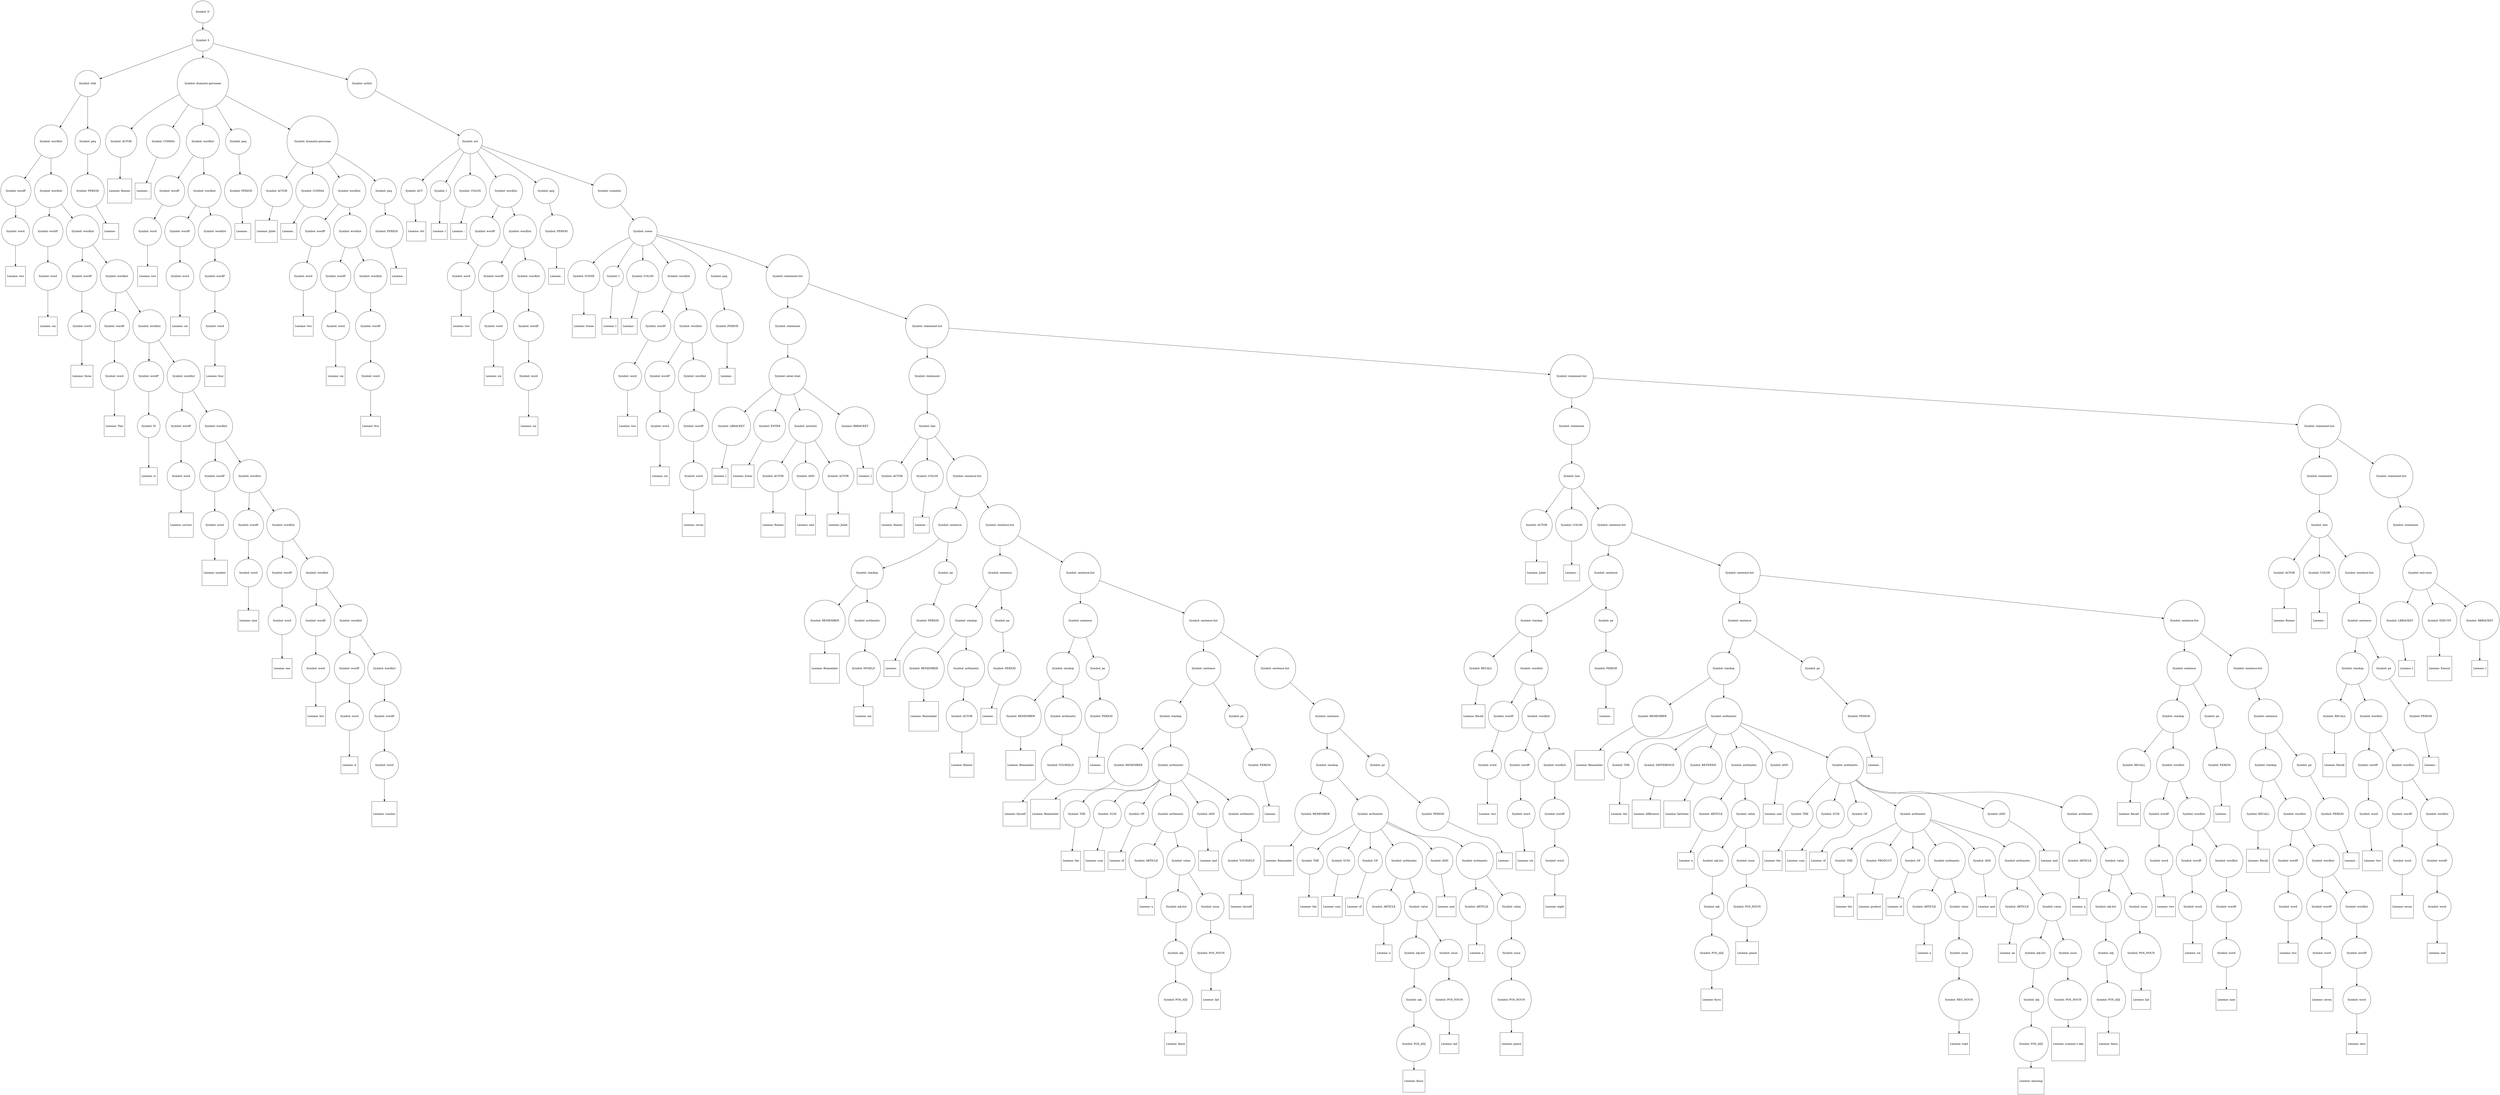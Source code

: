 digraph parseTree{
"0" [shape=circle, label="Symbol: S'"];
"1" [shape=circle, label="Symbol: S"];
"291" [shape=circle, label="Symbol: title"];
"294" [shape=circle, label="Symbol: wordlist"];
"328" [shape=circle, label="Symbol: wordP"];
"329" [shape=circle, label="Symbol: word"];
"word329" [shape=square, label="Lexeme: two"];
"329" -> "word329";
"328" -> "329";
"294" -> "328";
"295" [shape=circle, label="Symbol: wordlist"];
"326" [shape=circle, label="Symbol: wordP"];
"327" [shape=circle, label="Symbol: word"];
"word327" [shape=square, label="Lexeme: six"];
"327" -> "word327";
"326" -> "327";
"295" -> "326";
"296" [shape=circle, label="Symbol: wordlist"];
"324" [shape=circle, label="Symbol: wordP"];
"325" [shape=circle, label="Symbol: word"];
"word325" [shape=square, label="Lexeme: three"];
"325" -> "word325";
"324" -> "325";
"296" -> "324";
"297" [shape=circle, label="Symbol: wordlist"];
"322" [shape=circle, label="Symbol: wordP"];
"323" [shape=circle, label="Symbol: word"];
"word323" [shape=square, label="Lexeme: This"];
"323" -> "word323";
"322" -> "323";
"297" -> "322";
"298" [shape=circle, label="Symbol: wordlist"];
"320" [shape=circle, label="Symbol: wordP"];
"321" [shape=circle, label="Symbol: IS"];
"IS321" [shape=square, label="Lexeme: is"];
"321" -> "IS321";
"320" -> "321";
"298" -> "320";
"299" [shape=circle, label="Symbol: wordlist"];
"318" [shape=circle, label="Symbol: wordP"];
"319" [shape=circle, label="Symbol: word"];
"word319" [shape=square, label="Lexeme: correct"];
"319" -> "word319";
"318" -> "319";
"299" -> "318";
"300" [shape=circle, label="Symbol: wordlist"];
"316" [shape=circle, label="Symbol: wordP"];
"317" [shape=circle, label="Symbol: word"];
"word317" [shape=square, label="Lexeme: number"];
"317" -> "word317";
"316" -> "317";
"300" -> "316";
"301" [shape=circle, label="Symbol: wordlist"];
"314" [shape=circle, label="Symbol: wordP"];
"315" [shape=circle, label="Symbol: word"];
"word315" [shape=square, label="Lexeme: nine"];
"315" -> "word315";
"314" -> "315";
"301" -> "314";
"302" [shape=circle, label="Symbol: wordlist"];
"312" [shape=circle, label="Symbol: wordP"];
"313" [shape=circle, label="Symbol: word"];
"word313" [shape=square, label="Lexeme: one"];
"313" -> "word313";
"312" -> "313";
"302" -> "312";
"303" [shape=circle, label="Symbol: wordlist"];
"310" [shape=circle, label="Symbol: wordP"];
"311" [shape=circle, label="Symbol: word"];
"word311" [shape=square, label="Lexeme: but"];
"311" -> "word311";
"310" -> "311";
"303" -> "310";
"304" [shape=circle, label="Symbol: wordlist"];
"308" [shape=circle, label="Symbol: wordP"];
"309" [shape=circle, label="Symbol: word"];
"word309" [shape=square, label="Lexeme: it"];
"309" -> "word309";
"308" -> "309";
"304" -> "308";
"305" [shape=circle, label="Symbol: wordlist"];
"306" [shape=circle, label="Symbol: wordP"];
"307" [shape=circle, label="Symbol: word"];
"word307" [shape=square, label="Lexeme: crashes"];
"307" -> "word307";
"306" -> "307";
"305" -> "306";
"304" -> "305";
"303" -> "304";
"302" -> "303";
"301" -> "302";
"300" -> "301";
"299" -> "300";
"298" -> "299";
"297" -> "298";
"296" -> "297";
"295" -> "296";
"294" -> "295";
"291" -> "294";
"292" [shape=circle, label="Symbol: peq"];
"293" [shape=circle, label="Symbol: PERIOD"];
"PERIOD293" [shape=square, label="Lexeme: ."];
"293" -> "PERIOD293";
"292" -> "293";
"291" -> "292";
"1" -> "291";
"263" [shape=circle, label="Symbol: dramatis-personae"];
"290" [shape=circle, label="Symbol: ACTOR"];
"ACTOR290" [shape=square, label="Lexeme: Romeo"];
"290" -> "ACTOR290";
"263" -> "290";
"289" [shape=circle, label="Symbol: COMMA"];
"COMMA289" [shape=square, label="Lexeme: ,"];
"289" -> "COMMA289";
"263" -> "289";
"280" [shape=circle, label="Symbol: wordlist"];
"287" [shape=circle, label="Symbol: wordP"];
"288" [shape=circle, label="Symbol: word"];
"word288" [shape=square, label="Lexeme: two"];
"288" -> "word288";
"287" -> "288";
"280" -> "287";
"281" [shape=circle, label="Symbol: wordlist"];
"285" [shape=circle, label="Symbol: wordP"];
"286" [shape=circle, label="Symbol: word"];
"word286" [shape=square, label="Lexeme: six"];
"286" -> "word286";
"285" -> "286";
"281" -> "285";
"282" [shape=circle, label="Symbol: wordlist"];
"283" [shape=circle, label="Symbol: wordP"];
"284" [shape=circle, label="Symbol: word"];
"word284" [shape=square, label="Lexeme: four"];
"284" -> "word284";
"283" -> "284";
"282" -> "283";
"281" -> "282";
"280" -> "281";
"263" -> "280";
"278" [shape=circle, label="Symbol: peq"];
"279" [shape=circle, label="Symbol: PERIOD"];
"PERIOD279" [shape=square, label="Lexeme: ."];
"279" -> "PERIOD279";
"278" -> "279";
"263" -> "278";
"264" [shape=circle, label="Symbol: dramatis-personae"];
"277" [shape=circle, label="Symbol: ACTOR"];
"ACTOR277" [shape=square, label="Lexeme: Juliet"];
"277" -> "ACTOR277";
"264" -> "277";
"276" [shape=circle, label="Symbol: COMMA"];
"COMMA276" [shape=square, label="Lexeme: ,"];
"276" -> "COMMA276";
"264" -> "276";
"267" [shape=circle, label="Symbol: wordlist"];
"274" [shape=circle, label="Symbol: wordP"];
"275" [shape=circle, label="Symbol: word"];
"word275" [shape=square, label="Lexeme: two"];
"275" -> "word275";
"274" -> "275";
"267" -> "274";
"268" [shape=circle, label="Symbol: wordlist"];
"272" [shape=circle, label="Symbol: wordP"];
"273" [shape=circle, label="Symbol: word"];
"word273" [shape=square, label="Lexeme: six"];
"273" -> "word273";
"272" -> "273";
"268" -> "272";
"269" [shape=circle, label="Symbol: wordlist"];
"270" [shape=circle, label="Symbol: wordP"];
"271" [shape=circle, label="Symbol: word"];
"word271" [shape=square, label="Lexeme: five"];
"271" -> "word271";
"270" -> "271";
"269" -> "270";
"268" -> "269";
"267" -> "268";
"264" -> "267";
"265" [shape=circle, label="Symbol: peq"];
"266" [shape=circle, label="Symbol: PERIOD"];
"PERIOD266" [shape=square, label="Lexeme: ."];
"266" -> "PERIOD266";
"265" -> "266";
"264" -> "265";
"263" -> "264";
"1" -> "263";
"2" [shape=circle, label="Symbol: actlist"];
"3" [shape=circle, label="Symbol: act"];
"262" [shape=circle, label="Symbol: ACT"];
"ACT262" [shape=square, label="Lexeme: Act"];
"262" -> "ACT262";
"3" -> "262";
"261" [shape=circle, label="Symbol: I"];
"I261" [shape=square, label="Lexeme: I"];
"261" -> "I261";
"3" -> "261";
"260" [shape=circle, label="Symbol: COLON"];
"COLON260" [shape=square, label="Lexeme: :"];
"260" -> "COLON260";
"3" -> "260";
"251" [shape=circle, label="Symbol: wordlist"];
"258" [shape=circle, label="Symbol: wordP"];
"259" [shape=circle, label="Symbol: word"];
"word259" [shape=square, label="Lexeme: two"];
"259" -> "word259";
"258" -> "259";
"251" -> "258";
"252" [shape=circle, label="Symbol: wordlist"];
"256" [shape=circle, label="Symbol: wordP"];
"257" [shape=circle, label="Symbol: word"];
"word257" [shape=square, label="Lexeme: six"];
"257" -> "word257";
"256" -> "257";
"252" -> "256";
"253" [shape=circle, label="Symbol: wordlist"];
"254" [shape=circle, label="Symbol: wordP"];
"255" [shape=circle, label="Symbol: word"];
"word255" [shape=square, label="Lexeme: six"];
"255" -> "word255";
"254" -> "255";
"253" -> "254";
"252" -> "253";
"251" -> "252";
"3" -> "251";
"249" [shape=circle, label="Symbol: peq"];
"250" [shape=circle, label="Symbol: PERIOD"];
"PERIOD250" [shape=square, label="Lexeme: ."];
"250" -> "PERIOD250";
"249" -> "250";
"3" -> "249";
"4" [shape=circle, label="Symbol: scenelist"];
"5" [shape=circle, label="Symbol: scene"];
"248" [shape=circle, label="Symbol: SCENE"];
"SCENE248" [shape=square, label="Lexeme: Scene"];
"248" -> "SCENE248";
"5" -> "248";
"247" [shape=circle, label="Symbol: I"];
"I247" [shape=square, label="Lexeme: I"];
"247" -> "I247";
"5" -> "247";
"246" [shape=circle, label="Symbol: COLON"];
"COLON246" [shape=square, label="Lexeme: :"];
"246" -> "COLON246";
"5" -> "246";
"237" [shape=circle, label="Symbol: wordlist"];
"244" [shape=circle, label="Symbol: wordP"];
"245" [shape=circle, label="Symbol: word"];
"word245" [shape=square, label="Lexeme: two"];
"245" -> "word245";
"244" -> "245";
"237" -> "244";
"238" [shape=circle, label="Symbol: wordlist"];
"242" [shape=circle, label="Symbol: wordP"];
"243" [shape=circle, label="Symbol: word"];
"word243" [shape=square, label="Lexeme: six"];
"243" -> "word243";
"242" -> "243";
"238" -> "242";
"239" [shape=circle, label="Symbol: wordlist"];
"240" [shape=circle, label="Symbol: wordP"];
"241" [shape=circle, label="Symbol: word"];
"word241" [shape=square, label="Lexeme: seven"];
"241" -> "word241";
"240" -> "241";
"239" -> "240";
"238" -> "239";
"237" -> "238";
"5" -> "237";
"235" [shape=circle, label="Symbol: peq"];
"236" [shape=circle, label="Symbol: PERIOD"];
"PERIOD236" [shape=square, label="Lexeme: ."];
"236" -> "PERIOD236";
"235" -> "236";
"5" -> "235";
"6" [shape=circle, label="Symbol: statement-list"];
"226" [shape=circle, label="Symbol: statement"];
"227" [shape=circle, label="Symbol: enter-stmt"];
"234" [shape=circle, label="Symbol: LBRACKET"];
"LBRACKET234" [shape=square, label="Lexeme: ["];
"234" -> "LBRACKET234";
"227" -> "234";
"233" [shape=circle, label="Symbol: ENTER"];
"ENTER233" [shape=square, label="Lexeme: Enter"];
"233" -> "ENTER233";
"227" -> "233";
"229" [shape=circle, label="Symbol: actorlist"];
"232" [shape=circle, label="Symbol: ACTOR"];
"ACTOR232" [shape=square, label="Lexeme: Romeo"];
"232" -> "ACTOR232";
"229" -> "232";
"231" [shape=circle, label="Symbol: AND"];
"AND231" [shape=square, label="Lexeme: and"];
"231" -> "AND231";
"229" -> "231";
"230" [shape=circle, label="Symbol: ACTOR"];
"ACTOR230" [shape=square, label="Lexeme: Juliet"];
"230" -> "ACTOR230";
"229" -> "230";
"227" -> "229";
"228" [shape=circle, label="Symbol: RBRACKET"];
"RBRACKET228" [shape=square, label="Lexeme: ]"];
"228" -> "RBRACKET228";
"227" -> "228";
"226" -> "227";
"6" -> "226";
"7" [shape=circle, label="Symbol: statement-list"];
"145" [shape=circle, label="Symbol: statement"];
"146" [shape=circle, label="Symbol: line"];
"225" [shape=circle, label="Symbol: ACTOR"];
"ACTOR225" [shape=square, label="Lexeme: Romeo"];
"225" -> "ACTOR225";
"146" -> "225";
"224" [shape=circle, label="Symbol: COLON"];
"COLON224" [shape=square, label="Lexeme: :"];
"224" -> "COLON224";
"146" -> "224";
"147" [shape=circle, label="Symbol: sentence-list"];
"215" [shape=circle, label="Symbol: sentence"];
"218" [shape=circle, label="Symbol: stackop"];
"221" [shape=circle, label="Symbol: REMEMBER"];
"REMEMBER221" [shape=square, label="Lexeme: Remember"];
"221" -> "REMEMBER221";
"218" -> "221";
"219" [shape=circle, label="Symbol: arithmetic"];
"220" [shape=circle, label="Symbol: MYSELF"];
"MYSELF220" [shape=square, label="Lexeme: me"];
"220" -> "MYSELF220";
"219" -> "220";
"218" -> "219";
"215" -> "218";
"216" [shape=circle, label="Symbol: pe"];
"217" [shape=circle, label="Symbol: PERIOD"];
"PERIOD217" [shape=square, label="Lexeme: ."];
"217" -> "PERIOD217";
"216" -> "217";
"215" -> "216";
"147" -> "215";
"148" [shape=circle, label="Symbol: sentence-list"];
"207" [shape=circle, label="Symbol: sentence"];
"210" [shape=circle, label="Symbol: stackop"];
"213" [shape=circle, label="Symbol: REMEMBER"];
"REMEMBER213" [shape=square, label="Lexeme: Remember"];
"213" -> "REMEMBER213";
"210" -> "213";
"211" [shape=circle, label="Symbol: arithmetic"];
"212" [shape=circle, label="Symbol: ACTOR"];
"ACTOR212" [shape=square, label="Lexeme: Romeo"];
"212" -> "ACTOR212";
"211" -> "212";
"210" -> "211";
"207" -> "210";
"208" [shape=circle, label="Symbol: pe"];
"209" [shape=circle, label="Symbol: PERIOD"];
"PERIOD209" [shape=square, label="Lexeme: ."];
"209" -> "PERIOD209";
"208" -> "209";
"207" -> "208";
"148" -> "207";
"149" [shape=circle, label="Symbol: sentence-list"];
"199" [shape=circle, label="Symbol: sentence"];
"202" [shape=circle, label="Symbol: stackop"];
"205" [shape=circle, label="Symbol: REMEMBER"];
"REMEMBER205" [shape=square, label="Lexeme: Remember"];
"205" -> "REMEMBER205";
"202" -> "205";
"203" [shape=circle, label="Symbol: arithmetic"];
"204" [shape=circle, label="Symbol: YOURSELF"];
"YOURSELF204" [shape=square, label="Lexeme: thyself"];
"204" -> "YOURSELF204";
"203" -> "204";
"202" -> "203";
"199" -> "202";
"200" [shape=circle, label="Symbol: pe"];
"201" [shape=circle, label="Symbol: PERIOD"];
"PERIOD201" [shape=square, label="Lexeme: ."];
"201" -> "PERIOD201";
"200" -> "201";
"199" -> "200";
"149" -> "199";
"150" [shape=circle, label="Symbol: sentence-list"];
"177" [shape=circle, label="Symbol: sentence"];
"180" [shape=circle, label="Symbol: stackop"];
"197" [shape=circle, label="Symbol: REMEMBER"];
"REMEMBER197" [shape=square, label="Lexeme: Remember"];
"197" -> "REMEMBER197";
"180" -> "197";
"181" [shape=circle, label="Symbol: arithmetic"];
"196" [shape=circle, label="Symbol: THE"];
"THE196" [shape=square, label="Lexeme: the"];
"196" -> "THE196";
"181" -> "196";
"195" [shape=circle, label="Symbol: SUM"];
"SUM195" [shape=square, label="Lexeme: sum"];
"195" -> "SUM195";
"181" -> "195";
"194" [shape=circle, label="Symbol: OF"];
"OF194" [shape=square, label="Lexeme: of"];
"194" -> "OF194";
"181" -> "194";
"185" [shape=circle, label="Symbol: arithmetic"];
"193" [shape=circle, label="Symbol: ARTICLE"];
"ARTICLE193" [shape=square, label="Lexeme: a"];
"193" -> "ARTICLE193";
"185" -> "193";
"186" [shape=circle, label="Symbol: value"];
"189" [shape=circle, label="Symbol: adj-list"];
"191" [shape=circle, label="Symbol: adj"];
"192" [shape=circle, label="Symbol: POS_ADJ"];
"POS_ADJ192" [shape=square, label="Lexeme: fancy"];
"192" -> "POS_ADJ192";
"191" -> "192";
"189" -> "191";
"186" -> "189";
"187" [shape=circle, label="Symbol: noun"];
"188" [shape=circle, label="Symbol: POS_NOUN"];
"POS_NOUN188" [shape=square, label="Lexeme: lad"];
"188" -> "POS_NOUN188";
"187" -> "188";
"186" -> "187";
"185" -> "186";
"181" -> "185";
"184" [shape=circle, label="Symbol: AND"];
"AND184" [shape=square, label="Lexeme: and"];
"184" -> "AND184";
"181" -> "184";
"182" [shape=circle, label="Symbol: arithmetic"];
"183" [shape=circle, label="Symbol: YOURSELF"];
"YOURSELF183" [shape=square, label="Lexeme: thyself"];
"183" -> "YOURSELF183";
"182" -> "183";
"181" -> "182";
"180" -> "181";
"177" -> "180";
"178" [shape=circle, label="Symbol: pe"];
"179" [shape=circle, label="Symbol: PERIOD"];
"PERIOD179" [shape=square, label="Lexeme: ."];
"179" -> "PERIOD179";
"178" -> "179";
"177" -> "178";
"150" -> "177";
"151" [shape=circle, label="Symbol: sentence-list"];
"152" [shape=circle, label="Symbol: sentence"];
"155" [shape=circle, label="Symbol: stackop"];
"175" [shape=circle, label="Symbol: REMEMBER"];
"REMEMBER175" [shape=square, label="Lexeme: Remember"];
"175" -> "REMEMBER175";
"155" -> "175";
"156" [shape=circle, label="Symbol: arithmetic"];
"174" [shape=circle, label="Symbol: THE"];
"THE174" [shape=square, label="Lexeme: the"];
"174" -> "THE174";
"156" -> "174";
"173" [shape=circle, label="Symbol: SUM"];
"SUM173" [shape=square, label="Lexeme: sum"];
"173" -> "SUM173";
"156" -> "173";
"172" [shape=circle, label="Symbol: OF"];
"OF172" [shape=square, label="Lexeme: of"];
"172" -> "OF172";
"156" -> "172";
"163" [shape=circle, label="Symbol: arithmetic"];
"171" [shape=circle, label="Symbol: ARTICLE"];
"ARTICLE171" [shape=square, label="Lexeme: a"];
"171" -> "ARTICLE171";
"163" -> "171";
"164" [shape=circle, label="Symbol: value"];
"167" [shape=circle, label="Symbol: adj-list"];
"169" [shape=circle, label="Symbol: adj"];
"170" [shape=circle, label="Symbol: POS_ADJ"];
"POS_ADJ170" [shape=square, label="Lexeme: fancy"];
"170" -> "POS_ADJ170";
"169" -> "170";
"167" -> "169";
"164" -> "167";
"165" [shape=circle, label="Symbol: noun"];
"166" [shape=circle, label="Symbol: POS_NOUN"];
"POS_NOUN166" [shape=square, label="Lexeme: lad"];
"166" -> "POS_NOUN166";
"165" -> "166";
"164" -> "165";
"163" -> "164";
"156" -> "163";
"162" [shape=circle, label="Symbol: AND"];
"AND162" [shape=square, label="Lexeme: and"];
"162" -> "AND162";
"156" -> "162";
"157" [shape=circle, label="Symbol: arithmetic"];
"161" [shape=circle, label="Symbol: ARTICLE"];
"ARTICLE161" [shape=square, label="Lexeme: a"];
"161" -> "ARTICLE161";
"157" -> "161";
"158" [shape=circle, label="Symbol: value"];
"159" [shape=circle, label="Symbol: noun"];
"160" [shape=circle, label="Symbol: POS_NOUN"];
"POS_NOUN160" [shape=square, label="Lexeme: peach"];
"160" -> "POS_NOUN160";
"159" -> "160";
"158" -> "159";
"157" -> "158";
"156" -> "157";
"155" -> "156";
"152" -> "155";
"153" [shape=circle, label="Symbol: pe"];
"154" [shape=circle, label="Symbol: PERIOD"];
"PERIOD154" [shape=square, label="Lexeme: ."];
"154" -> "PERIOD154";
"153" -> "154";
"152" -> "153";
"151" -> "152";
"150" -> "151";
"149" -> "150";
"148" -> "149";
"147" -> "148";
"146" -> "147";
"145" -> "146";
"7" -> "145";
"8" [shape=circle, label="Symbol: statement-list"];
"38" [shape=circle, label="Symbol: statement"];
"39" [shape=circle, label="Symbol: line"];
"144" [shape=circle, label="Symbol: ACTOR"];
"ACTOR144" [shape=square, label="Lexeme: Juliet"];
"144" -> "ACTOR144";
"39" -> "144";
"143" [shape=circle, label="Symbol: COLON"];
"COLON143" [shape=square, label="Lexeme: :"];
"143" -> "COLON143";
"39" -> "143";
"40" [shape=circle, label="Symbol: sentence-list"];
"127" [shape=circle, label="Symbol: sentence"];
"130" [shape=circle, label="Symbol: stackop"];
"140" [shape=circle, label="Symbol: RECALL"];
"RECALL140" [shape=square, label="Lexeme: Recall"];
"140" -> "RECALL140";
"130" -> "140";
"131" [shape=circle, label="Symbol: wordlist"];
"138" [shape=circle, label="Symbol: wordP"];
"139" [shape=circle, label="Symbol: word"];
"word139" [shape=square, label="Lexeme: two"];
"139" -> "word139";
"138" -> "139";
"131" -> "138";
"132" [shape=circle, label="Symbol: wordlist"];
"136" [shape=circle, label="Symbol: wordP"];
"137" [shape=circle, label="Symbol: word"];
"word137" [shape=square, label="Lexeme: six"];
"137" -> "word137";
"136" -> "137";
"132" -> "136";
"133" [shape=circle, label="Symbol: wordlist"];
"134" [shape=circle, label="Symbol: wordP"];
"135" [shape=circle, label="Symbol: word"];
"word135" [shape=square, label="Lexeme: eight"];
"135" -> "word135";
"134" -> "135";
"133" -> "134";
"132" -> "133";
"131" -> "132";
"130" -> "131";
"127" -> "130";
"128" [shape=circle, label="Symbol: pe"];
"129" [shape=circle, label="Symbol: PERIOD"];
"PERIOD129" [shape=square, label="Lexeme: ."];
"129" -> "PERIOD129";
"128" -> "129";
"127" -> "128";
"40" -> "127";
"41" [shape=circle, label="Symbol: sentence-list"];
"74" [shape=circle, label="Symbol: sentence"];
"77" [shape=circle, label="Symbol: stackop"];
"125" [shape=circle, label="Symbol: REMEMBER"];
"REMEMBER125" [shape=square, label="Lexeme: Remember"];
"125" -> "REMEMBER125";
"77" -> "125";
"78" [shape=circle, label="Symbol: arithmetic"];
"124" [shape=circle, label="Symbol: THE"];
"THE124" [shape=square, label="Lexeme: the"];
"124" -> "THE124";
"78" -> "124";
"123" [shape=circle, label="Symbol: DIFFERENCE"];
"DIFFERENCE123" [shape=square, label="Lexeme: difference"];
"123" -> "DIFFERENCE123";
"78" -> "123";
"122" [shape=circle, label="Symbol: BETWEEN"];
"BETWEEN122" [shape=square, label="Lexeme: between"];
"122" -> "BETWEEN122";
"78" -> "122";
"113" [shape=circle, label="Symbol: arithmetic"];
"121" [shape=circle, label="Symbol: ARTICLE"];
"ARTICLE121" [shape=square, label="Lexeme: a"];
"121" -> "ARTICLE121";
"113" -> "121";
"114" [shape=circle, label="Symbol: value"];
"117" [shape=circle, label="Symbol: adj-list"];
"119" [shape=circle, label="Symbol: adj"];
"120" [shape=circle, label="Symbol: POS_ADJ"];
"POS_ADJ120" [shape=square, label="Lexeme: furry"];
"120" -> "POS_ADJ120";
"119" -> "120";
"117" -> "119";
"114" -> "117";
"115" [shape=circle, label="Symbol: noun"];
"116" [shape=circle, label="Symbol: POS_NOUN"];
"POS_NOUN116" [shape=square, label="Lexeme: peach"];
"116" -> "POS_NOUN116";
"115" -> "116";
"114" -> "115";
"113" -> "114";
"78" -> "113";
"112" [shape=circle, label="Symbol: AND"];
"AND112" [shape=square, label="Lexeme: and"];
"112" -> "AND112";
"78" -> "112";
"79" [shape=circle, label="Symbol: arithmetic"];
"111" [shape=circle, label="Symbol: THE"];
"THE111" [shape=square, label="Lexeme: the"];
"111" -> "THE111";
"79" -> "111";
"110" [shape=circle, label="Symbol: SUM"];
"SUM110" [shape=square, label="Lexeme: sum"];
"110" -> "SUM110";
"79" -> "110";
"109" [shape=circle, label="Symbol: OF"];
"OF109" [shape=square, label="Lexeme: of"];
"109" -> "OF109";
"79" -> "109";
"90" [shape=circle, label="Symbol: arithmetic"];
"108" [shape=circle, label="Symbol: THE"];
"THE108" [shape=square, label="Lexeme: the"];
"108" -> "THE108";
"90" -> "108";
"107" [shape=circle, label="Symbol: PRODUCT"];
"PRODUCT107" [shape=square, label="Lexeme: product"];
"107" -> "PRODUCT107";
"90" -> "107";
"106" [shape=circle, label="Symbol: OF"];
"OF106" [shape=square, label="Lexeme: of"];
"106" -> "OF106";
"90" -> "106";
"101" [shape=circle, label="Symbol: arithmetic"];
"105" [shape=circle, label="Symbol: ARTICLE"];
"ARTICLE105" [shape=square, label="Lexeme: a"];
"105" -> "ARTICLE105";
"101" -> "105";
"102" [shape=circle, label="Symbol: value"];
"103" [shape=circle, label="Symbol: noun"];
"104" [shape=circle, label="Symbol: NEG_NOUN"];
"NEG_NOUN104" [shape=square, label="Lexeme: toad"];
"104" -> "NEG_NOUN104";
"103" -> "104";
"102" -> "103";
"101" -> "102";
"90" -> "101";
"100" [shape=circle, label="Symbol: AND"];
"AND100" [shape=square, label="Lexeme: and"];
"100" -> "AND100";
"90" -> "100";
"91" [shape=circle, label="Symbol: arithmetic"];
"99" [shape=circle, label="Symbol: ARTICLE"];
"ARTICLE99" [shape=square, label="Lexeme: an"];
"99" -> "ARTICLE99";
"91" -> "99";
"92" [shape=circle, label="Symbol: value"];
"95" [shape=circle, label="Symbol: adj-list"];
"97" [shape=circle, label="Symbol: adj"];
"98" [shape=circle, label="Symbol: POS_ADJ"];
"POS_ADJ98" [shape=square, label="Lexeme: amazing"];
"98" -> "POS_ADJ98";
"97" -> "98";
"95" -> "97";
"92" -> "95";
"93" [shape=circle, label="Symbol: noun"];
"94" [shape=circle, label="Symbol: POS_NOUN"];
"POS_NOUN94" [shape=square, label="Lexeme: summer's day"];
"94" -> "POS_NOUN94";
"93" -> "94";
"92" -> "93";
"91" -> "92";
"90" -> "91";
"79" -> "90";
"89" [shape=circle, label="Symbol: AND"];
"AND89" [shape=square, label="Lexeme: and"];
"89" -> "AND89";
"79" -> "89";
"80" [shape=circle, label="Symbol: arithmetic"];
"88" [shape=circle, label="Symbol: ARTICLE"];
"ARTICLE88" [shape=square, label="Lexeme: a"];
"88" -> "ARTICLE88";
"80" -> "88";
"81" [shape=circle, label="Symbol: value"];
"84" [shape=circle, label="Symbol: adj-list"];
"86" [shape=circle, label="Symbol: adj"];
"87" [shape=circle, label="Symbol: POS_ADJ"];
"POS_ADJ87" [shape=square, label="Lexeme: fancy"];
"87" -> "POS_ADJ87";
"86" -> "87";
"84" -> "86";
"81" -> "84";
"82" [shape=circle, label="Symbol: noun"];
"83" [shape=circle, label="Symbol: POS_NOUN"];
"POS_NOUN83" [shape=square, label="Lexeme: lad"];
"83" -> "POS_NOUN83";
"82" -> "83";
"81" -> "82";
"80" -> "81";
"79" -> "80";
"78" -> "79";
"77" -> "78";
"74" -> "77";
"75" [shape=circle, label="Symbol: pe"];
"76" [shape=circle, label="Symbol: PERIOD"];
"PERIOD76" [shape=square, label="Lexeme: ."];
"76" -> "PERIOD76";
"75" -> "76";
"74" -> "75";
"41" -> "74";
"42" [shape=circle, label="Symbol: sentence-list"];
"59" [shape=circle, label="Symbol: sentence"];
"62" [shape=circle, label="Symbol: stackop"];
"72" [shape=circle, label="Symbol: RECALL"];
"RECALL72" [shape=square, label="Lexeme: Recall"];
"72" -> "RECALL72";
"62" -> "72";
"63" [shape=circle, label="Symbol: wordlist"];
"70" [shape=circle, label="Symbol: wordP"];
"71" [shape=circle, label="Symbol: word"];
"word71" [shape=square, label="Lexeme: two"];
"71" -> "word71";
"70" -> "71";
"63" -> "70";
"64" [shape=circle, label="Symbol: wordlist"];
"68" [shape=circle, label="Symbol: wordP"];
"69" [shape=circle, label="Symbol: word"];
"word69" [shape=square, label="Lexeme: six"];
"69" -> "word69";
"68" -> "69";
"64" -> "68";
"65" [shape=circle, label="Symbol: wordlist"];
"66" [shape=circle, label="Symbol: wordP"];
"67" [shape=circle, label="Symbol: word"];
"word67" [shape=square, label="Lexeme: nine"];
"67" -> "word67";
"66" -> "67";
"65" -> "66";
"64" -> "65";
"63" -> "64";
"62" -> "63";
"59" -> "62";
"60" [shape=circle, label="Symbol: pe"];
"61" [shape=circle, label="Symbol: PERIOD"];
"PERIOD61" [shape=square, label="Lexeme: ."];
"61" -> "PERIOD61";
"60" -> "61";
"59" -> "60";
"42" -> "59";
"43" [shape=circle, label="Symbol: sentence-list"];
"44" [shape=circle, label="Symbol: sentence"];
"47" [shape=circle, label="Symbol: stackop"];
"57" [shape=circle, label="Symbol: RECALL"];
"RECALL57" [shape=square, label="Lexeme: Recall"];
"57" -> "RECALL57";
"47" -> "57";
"48" [shape=circle, label="Symbol: wordlist"];
"55" [shape=circle, label="Symbol: wordP"];
"56" [shape=circle, label="Symbol: word"];
"word56" [shape=square, label="Lexeme: two"];
"56" -> "word56";
"55" -> "56";
"48" -> "55";
"49" [shape=circle, label="Symbol: wordlist"];
"53" [shape=circle, label="Symbol: wordP"];
"54" [shape=circle, label="Symbol: word"];
"word54" [shape=square, label="Lexeme: seven"];
"54" -> "word54";
"53" -> "54";
"49" -> "53";
"50" [shape=circle, label="Symbol: wordlist"];
"51" [shape=circle, label="Symbol: wordP"];
"52" [shape=circle, label="Symbol: word"];
"word52" [shape=square, label="Lexeme: zero"];
"52" -> "word52";
"51" -> "52";
"50" -> "51";
"49" -> "50";
"48" -> "49";
"47" -> "48";
"44" -> "47";
"45" [shape=circle, label="Symbol: pe"];
"46" [shape=circle, label="Symbol: PERIOD"];
"PERIOD46" [shape=square, label="Lexeme: ."];
"46" -> "PERIOD46";
"45" -> "46";
"44" -> "45";
"43" -> "44";
"42" -> "43";
"41" -> "42";
"40" -> "41";
"39" -> "40";
"38" -> "39";
"8" -> "38";
"9" [shape=circle, label="Symbol: statement-list"];
"17" [shape=circle, label="Symbol: statement"];
"18" [shape=circle, label="Symbol: line"];
"37" [shape=circle, label="Symbol: ACTOR"];
"ACTOR37" [shape=square, label="Lexeme: Romeo"];
"37" -> "ACTOR37";
"18" -> "37";
"36" [shape=circle, label="Symbol: COLON"];
"COLON36" [shape=square, label="Lexeme: :"];
"36" -> "COLON36";
"18" -> "36";
"19" [shape=circle, label="Symbol: sentence-list"];
"20" [shape=circle, label="Symbol: sentence"];
"23" [shape=circle, label="Symbol: stackop"];
"33" [shape=circle, label="Symbol: RECALL"];
"RECALL33" [shape=square, label="Lexeme: Recall"];
"33" -> "RECALL33";
"23" -> "33";
"24" [shape=circle, label="Symbol: wordlist"];
"31" [shape=circle, label="Symbol: wordP"];
"32" [shape=circle, label="Symbol: word"];
"word32" [shape=square, label="Lexeme: two"];
"32" -> "word32";
"31" -> "32";
"24" -> "31";
"25" [shape=circle, label="Symbol: wordlist"];
"29" [shape=circle, label="Symbol: wordP"];
"30" [shape=circle, label="Symbol: word"];
"word30" [shape=square, label="Lexeme: seven"];
"30" -> "word30";
"29" -> "30";
"25" -> "29";
"26" [shape=circle, label="Symbol: wordlist"];
"27" [shape=circle, label="Symbol: wordP"];
"28" [shape=circle, label="Symbol: word"];
"word28" [shape=square, label="Lexeme: one"];
"28" -> "word28";
"27" -> "28";
"26" -> "27";
"25" -> "26";
"24" -> "25";
"23" -> "24";
"20" -> "23";
"21" [shape=circle, label="Symbol: pe"];
"22" [shape=circle, label="Symbol: PERIOD"];
"PERIOD22" [shape=square, label="Lexeme: ."];
"22" -> "PERIOD22";
"21" -> "22";
"20" -> "21";
"19" -> "20";
"18" -> "19";
"17" -> "18";
"9" -> "17";
"10" [shape=circle, label="Symbol: statement-list"];
"12" [shape=circle, label="Symbol: statement"];
"13" [shape=circle, label="Symbol: exit-stmt"];
"16" [shape=circle, label="Symbol: LBRACKET"];
"LBRACKET16" [shape=square, label="Lexeme: ["];
"16" -> "LBRACKET16";
"13" -> "16";
"15" [shape=circle, label="Symbol: EXEUNT"];
"EXEUNT15" [shape=square, label="Lexeme: Exeunt"];
"15" -> "EXEUNT15";
"13" -> "15";
"14" [shape=circle, label="Symbol: RBRACKET"];
"RBRACKET14" [shape=square, label="Lexeme: ]"];
"14" -> "RBRACKET14";
"13" -> "14";
"12" -> "13";
"10" -> "12";
"9" -> "10";
"8" -> "9";
"7" -> "8";
"6" -> "7";
"5" -> "6";
"4" -> "5";
"3" -> "4";
"2" -> "3";
"1" -> "2";
"0" -> "1";
}
